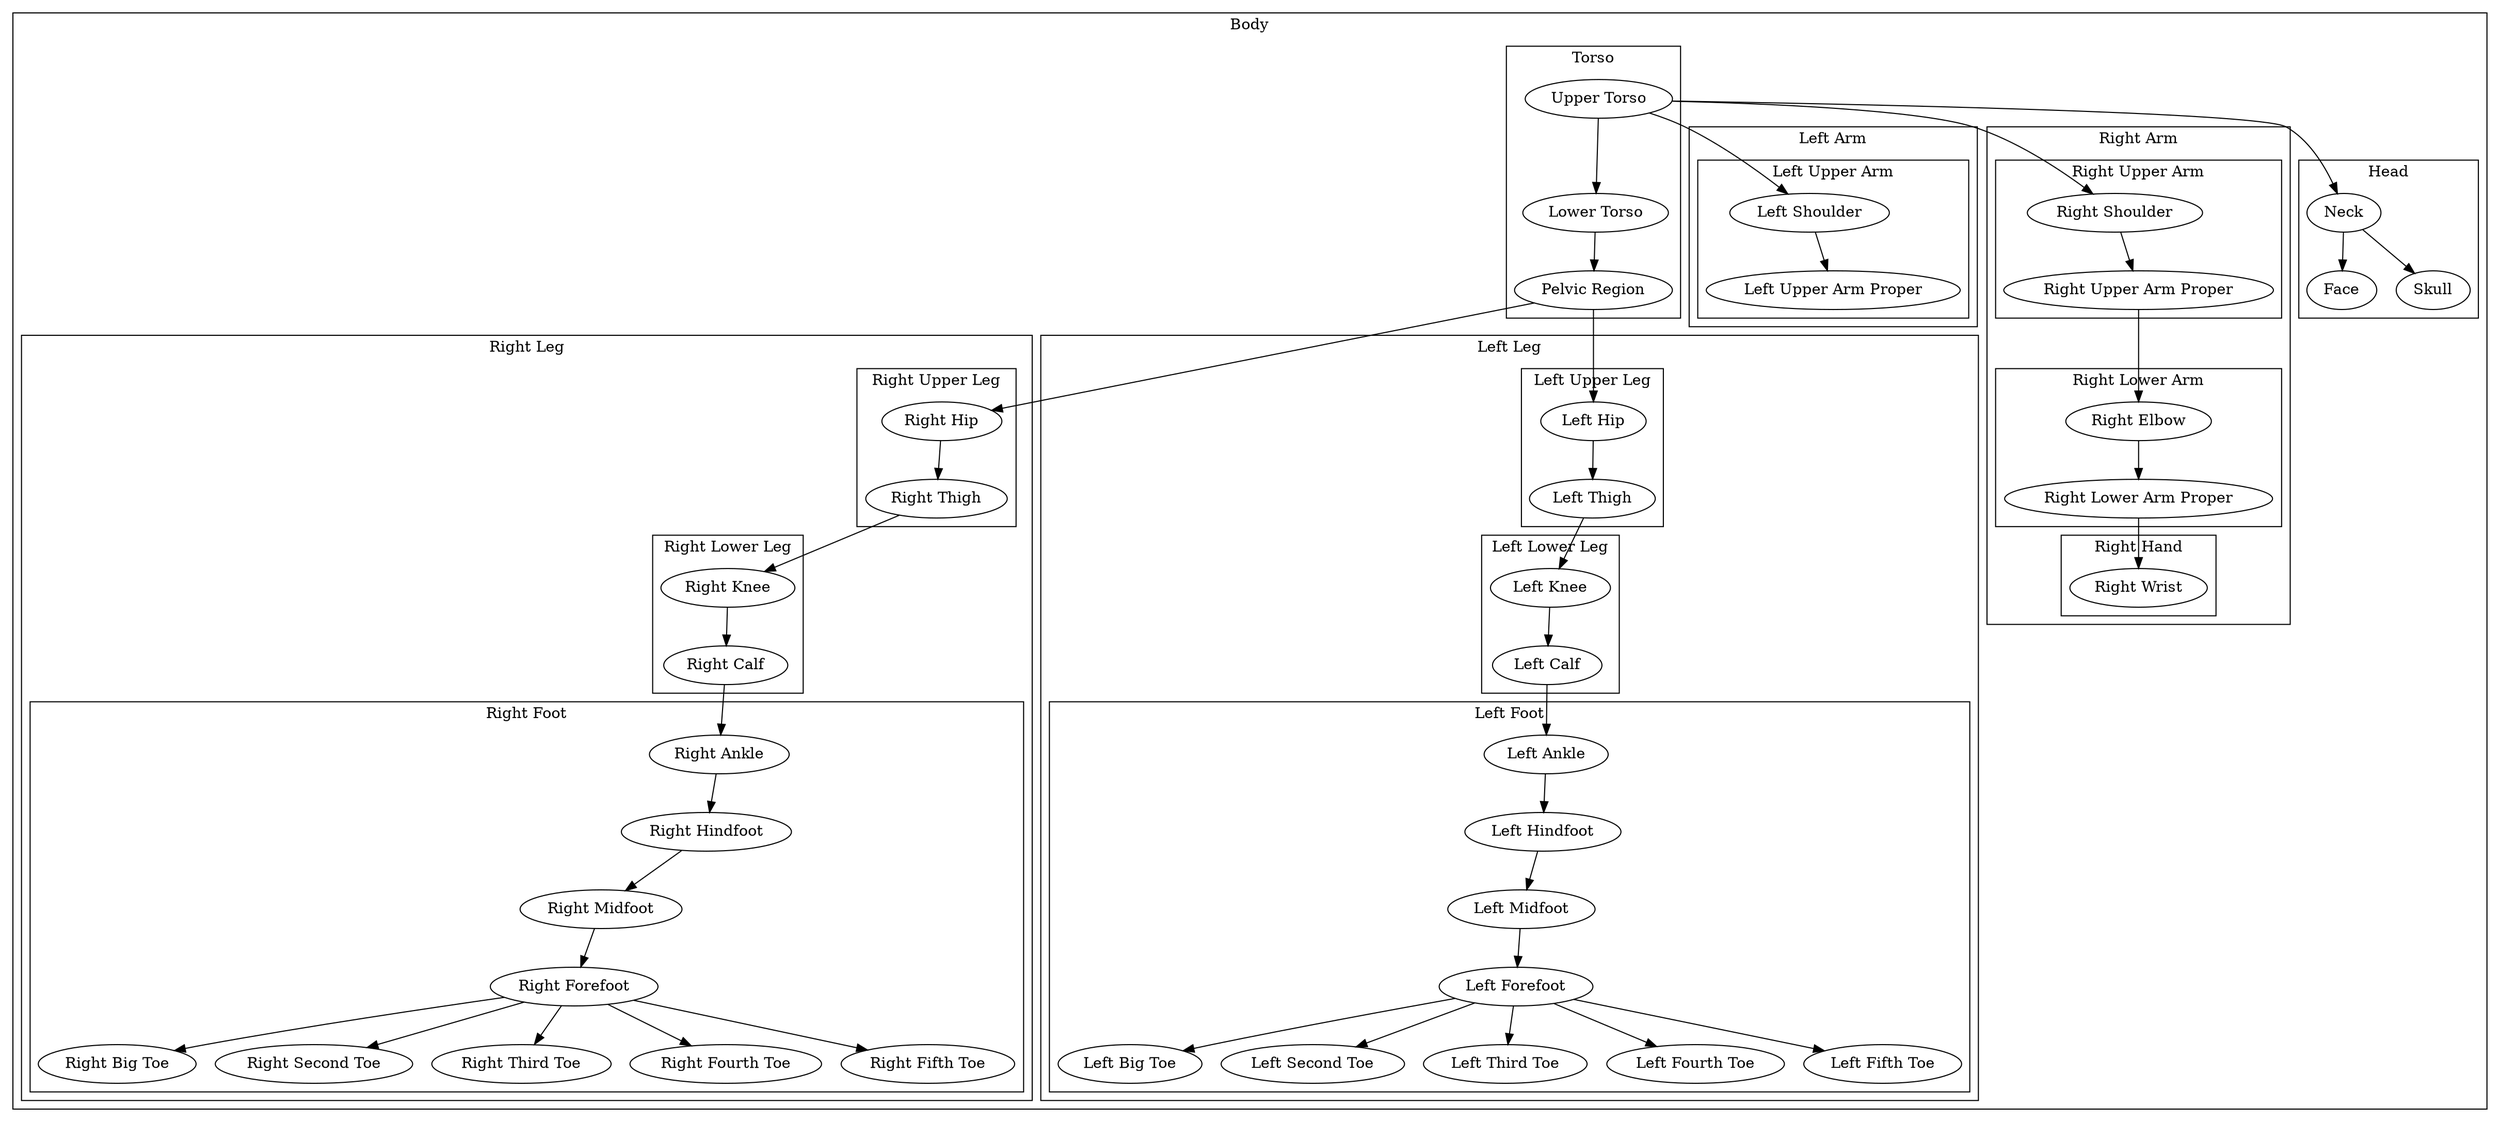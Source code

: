 digraph G {
	subgraph cluster_ROOT {
		label = "Body";
	subgraph cluster_L_ARM {
		label = "Left Arm";
	subgraph cluster_L_UPPER_ARM {
		label = "Left Upper Arm";
		L_SHOULDER [label="Left Shoulder"];
		L_UPPER_ARM_PROPER [label="Left Upper Arm Proper"];
	 } 
	 } 
	subgraph cluster_R_ARM {
		label = "Right Arm";
	subgraph cluster_R_UPPER_ARM {
		label = "Right Upper Arm";
		R_SHOULDER [label="Right Shoulder"];
		R_UPPER_ARM_PROPER [label="Right Upper Arm Proper"];
	 } 
	subgraph cluster_R_LOWER_ARM {
		label = "Right Lower Arm";
		R_ELBOW [label="Right Elbow"];
		R_LOWER_ARM_PROPER [label="Right Lower Arm Proper"];
	 } 
	subgraph cluster_R_HAND {
		label = "Right Hand";
		R_WRIST [label="Right Wrist"];
	 } 
	 } 
	subgraph cluster_TORSO {
		label = "Torso";
		UPPER_TORSO [label="Upper Torso"];
		ABDOMEN [label="Lower Torso"];
		PELVIS [label="Pelvic Region"];
	 } 
	subgraph cluster_HEAD {
		label = "Head";
		NECK [label="Neck"];
		VISCEROCRANIUM [label="Face"];
		NEUROCRANIUM [label="Skull"];
	 } 
	subgraph cluster_R_LEG {
		label = "Right Leg";
	subgraph cluster_R_UPPER_LEG {
		label = "Right Upper Leg";
		R_HIP [label="Right Hip"];
		R_THIGH [label="Right Thigh"];
	 } 
	subgraph cluster_R_LOWER_LEG {
		label = "Right Lower Leg";
		R_KNEE [label="Right Knee"];
		R_CALF [label="Right Calf"];
	 } 
	subgraph cluster_R_FOOT {
		label = "Right Foot";
		R_ANKLE [label="Right Ankle"];
		R_HINDFOOT [label="Right Hindfoot"];
		R_MIDFOOT [label="Right Midfoot"];
		R_FOREFOOT [label="Right Forefoot"];
		R_HALLUX [label="Right Big Toe"];
		R_SECOND_TOE [label="Right Second Toe"];
		R_THIRD_TOE [label="Right Third Toe"];
		R_FOURTH_TOE [label="Right Fourth Toe"];
		R_FIFTH_TOE [label="Right Fifth Toe"];
	 } 
	 } 
	subgraph cluster_L_LEG {
		label = "Left Leg";
	subgraph cluster_L_UPPER_LEG {
		label = "Left Upper Leg";
		L_HIP [label="Left Hip"];
		L_THIGH [label="Left Thigh"];
	 } 
	subgraph cluster_L_LOWER_LEG {
		label = "Left Lower Leg";
		L_KNEE [label="Left Knee"];
		L_CALF [label="Left Calf"];
	 } 
	subgraph cluster_L_FOOT {
		label = "Left Foot";
		L_ANKLE [label="Left Ankle"];
		L_HINDFOOT [label="Left Hindfoot"];
		L_MIDFOOT [label="Left Midfoot"];
		L_FOREFOOT [label="Left Forefoot"];
		L_HALLUX [label="Left Big Toe"];
		L_SECOND_TOE [label="Left Second Toe"];
		L_THIRD_TOE [label="Left Third Toe"];
		L_FOURTH_TOE [label="Left Fourth Toe"];
		L_FIFTH_TOE [label="Left Fifth Toe"];
	 } 
	 } 
	 } 

UPPER_TORSO -> L_SHOULDER;
L_SHOULDER -> L_UPPER_ARM_PROPER;
UPPER_TORSO -> R_SHOULDER;
R_SHOULDER -> R_UPPER_ARM_PROPER;
R_UPPER_ARM_PROPER -> R_ELBOW;
R_ELBOW -> R_LOWER_ARM_PROPER;
R_LOWER_ARM_PROPER -> R_WRIST;
UPPER_TORSO -> ABDOMEN;
ABDOMEN -> PELVIS;
UPPER_TORSO -> NECK;
NECK -> VISCEROCRANIUM;
NECK -> NEUROCRANIUM;
PELVIS -> R_HIP;
R_HIP -> R_THIGH;
R_THIGH -> R_KNEE;
R_KNEE -> R_CALF;
R_CALF -> R_ANKLE;
R_ANKLE -> R_HINDFOOT;
R_HINDFOOT -> R_MIDFOOT;
R_MIDFOOT -> R_FOREFOOT;
R_FOREFOOT -> R_HALLUX;
R_FOREFOOT -> R_SECOND_TOE;
R_FOREFOOT -> R_THIRD_TOE;
R_FOREFOOT -> R_FOURTH_TOE;
R_FOREFOOT -> R_FIFTH_TOE;
PELVIS -> L_HIP;
L_HIP -> L_THIGH;
L_THIGH -> L_KNEE;
L_KNEE -> L_CALF;
L_CALF -> L_ANKLE;
L_ANKLE -> L_HINDFOOT;
L_HINDFOOT -> L_MIDFOOT;
L_MIDFOOT -> L_FOREFOOT;
L_FOREFOOT -> L_HALLUX;
L_FOREFOOT -> L_SECOND_TOE;
L_FOREFOOT -> L_THIRD_TOE;
L_FOREFOOT -> L_FOURTH_TOE;
L_FOREFOOT -> L_FIFTH_TOE;
}
